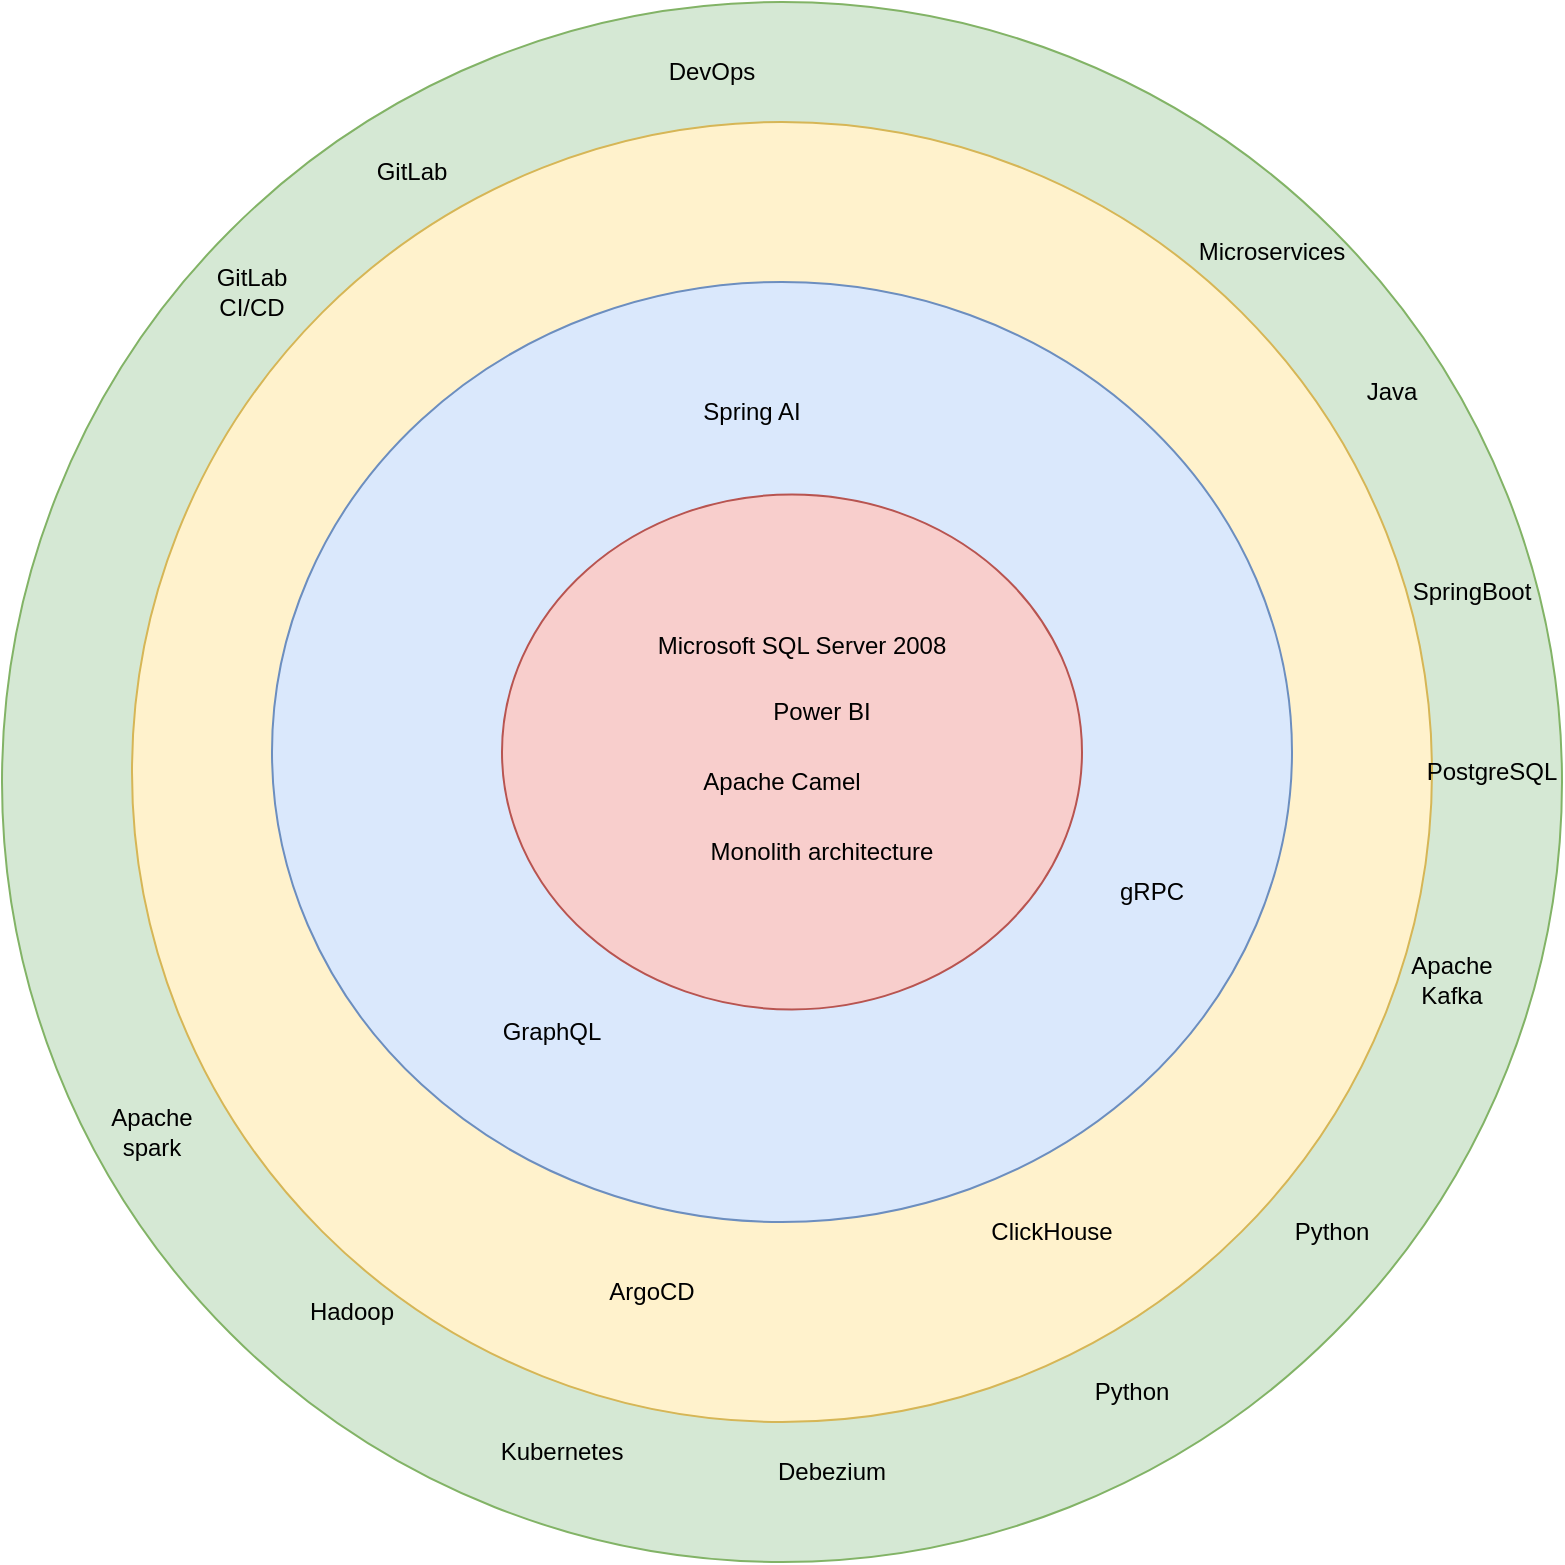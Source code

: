 <mxfile version="28.1.1">
  <diagram name="Страница — 1" id="mdAWhw6fXzkQ5Q9cWVRh">
    <mxGraphModel dx="1653" dy="877" grid="1" gridSize="10" guides="1" tooltips="1" connect="1" arrows="1" fold="1" page="1" pageScale="1" pageWidth="1169" pageHeight="827" math="0" shadow="0">
      <root>
        <mxCell id="0" />
        <mxCell id="1" parent="0" />
        <mxCell id="Eswm_gQQmw046NMw9DQt-1" value="&lt;meta charset=&quot;utf-8&quot;&gt;&lt;span style=&quot;color: rgb(0, 0, 0); font-family: Helvetica; font-size: 12px; font-style: normal; font-variant-ligatures: normal; font-variant-caps: normal; font-weight: 400; letter-spacing: normal; orphans: 2; text-align: center; text-indent: 0px; text-transform: none; widows: 2; word-spacing: 0px; -webkit-text-stroke-width: 0px; white-space: normal; background-color: rgb(236, 236, 236); text-decoration-thickness: initial; text-decoration-style: initial; text-decoration-color: initial; display: inline !important; float: none;&quot;&gt;GitLab&lt;/span&gt;" style="ellipse;whiteSpace=wrap;html=1;aspect=fixed;fillColor=#d5e8d4;strokeColor=#82b366;" vertex="1" parent="1">
          <mxGeometry x="145" y="10" width="780" height="780" as="geometry" />
        </mxCell>
        <mxCell id="Eswm_gQQmw046NMw9DQt-2" value="" style="ellipse;whiteSpace=wrap;html=1;aspect=fixed;fillColor=#fff2cc;strokeColor=#d6b656;" vertex="1" parent="1">
          <mxGeometry x="210" y="70" width="650" height="650" as="geometry" />
        </mxCell>
        <mxCell id="Eswm_gQQmw046NMw9DQt-3" value="" style="ellipse;whiteSpace=wrap;html=1;fillColor=#dae8fc;strokeColor=#6c8ebf;" vertex="1" parent="1">
          <mxGeometry x="280" y="150" width="510" height="470" as="geometry" />
        </mxCell>
        <mxCell id="Eswm_gQQmw046NMw9DQt-4" value="" style="ellipse;whiteSpace=wrap;html=1;fillColor=#f8cecc;strokeColor=#b85450;" vertex="1" parent="1">
          <mxGeometry x="395" y="256.25" width="290" height="257.5" as="geometry" />
        </mxCell>
        <mxCell id="Eswm_gQQmw046NMw9DQt-7" value="&lt;table&gt;&lt;tbody&gt;&lt;tr&gt;&lt;td data-col-size=&quot;md&quot; data-end=&quot;1501&quot; data-start=&quot;1473&quot;&gt;Microsoft SQL Server 2008&lt;/td&gt;&lt;/tr&gt;&lt;/tbody&gt;&lt;/table&gt;&lt;table&gt;&lt;tbody&gt;&lt;tr&gt;&lt;td data-col-size=&quot;md&quot; data-end=&quot;1556&quot; data-start=&quot;1501&quot;&gt;&lt;/td&gt;&lt;/tr&gt;&lt;/tbody&gt;&lt;/table&gt;" style="text;html=1;align=center;verticalAlign=middle;whiteSpace=wrap;rounded=0;" vertex="1" parent="1">
          <mxGeometry x="460" y="320" width="170" height="30" as="geometry" />
        </mxCell>
        <mxCell id="Eswm_gQQmw046NMw9DQt-10" value="Power BI" style="text;html=1;align=center;verticalAlign=middle;whiteSpace=wrap;rounded=0;" vertex="1" parent="1">
          <mxGeometry x="470" y="350" width="170" height="30" as="geometry" />
        </mxCell>
        <mxCell id="Eswm_gQQmw046NMw9DQt-11" value="Apache Camel" style="text;html=1;align=center;verticalAlign=middle;whiteSpace=wrap;rounded=0;" vertex="1" parent="1">
          <mxGeometry x="450" y="385" width="170" height="30" as="geometry" />
        </mxCell>
        <mxCell id="Eswm_gQQmw046NMw9DQt-12" value="GraphQL" style="text;html=1;align=center;verticalAlign=middle;whiteSpace=wrap;rounded=0;" vertex="1" parent="1">
          <mxGeometry x="390" y="510" width="60" height="30" as="geometry" />
        </mxCell>
        <mxCell id="Eswm_gQQmw046NMw9DQt-13" value="gRPC" style="text;html=1;align=center;verticalAlign=middle;whiteSpace=wrap;rounded=0;" vertex="1" parent="1">
          <mxGeometry x="690" y="440" width="60" height="30" as="geometry" />
        </mxCell>
        <mxCell id="Eswm_gQQmw046NMw9DQt-14" value="Spring AI" style="text;html=1;align=center;verticalAlign=middle;whiteSpace=wrap;rounded=0;" vertex="1" parent="1">
          <mxGeometry x="490" y="200" width="60" height="30" as="geometry" />
        </mxCell>
        <mxCell id="Eswm_gQQmw046NMw9DQt-15" value="DevOps" style="text;html=1;align=center;verticalAlign=middle;whiteSpace=wrap;rounded=0;" vertex="1" parent="1">
          <mxGeometry x="470" y="30" width="60" height="30" as="geometry" />
        </mxCell>
        <mxCell id="Eswm_gQQmw046NMw9DQt-16" value="Microservices" style="text;html=1;align=center;verticalAlign=middle;whiteSpace=wrap;rounded=0;" vertex="1" parent="1">
          <mxGeometry x="750" y="120" width="60" height="30" as="geometry" />
        </mxCell>
        <mxCell id="Eswm_gQQmw046NMw9DQt-17" value="Java" style="text;html=1;align=center;verticalAlign=middle;whiteSpace=wrap;rounded=0;" vertex="1" parent="1">
          <mxGeometry x="810" y="190" width="60" height="30" as="geometry" />
        </mxCell>
        <mxCell id="Eswm_gQQmw046NMw9DQt-18" value="SpringBoot" style="text;html=1;align=center;verticalAlign=middle;whiteSpace=wrap;rounded=0;" vertex="1" parent="1">
          <mxGeometry x="850" y="290" width="60" height="30" as="geometry" />
        </mxCell>
        <mxCell id="Eswm_gQQmw046NMw9DQt-19" value="PostgreSQL" style="text;html=1;align=center;verticalAlign=middle;whiteSpace=wrap;rounded=0;" vertex="1" parent="1">
          <mxGeometry x="860" y="380" width="60" height="30" as="geometry" />
        </mxCell>
        <mxCell id="Eswm_gQQmw046NMw9DQt-20" value="Apache Kafka" style="text;html=1;align=center;verticalAlign=middle;whiteSpace=wrap;rounded=0;" vertex="1" parent="1">
          <mxGeometry x="840" y="483.75" width="60" height="30" as="geometry" />
        </mxCell>
        <mxCell id="Eswm_gQQmw046NMw9DQt-21" value="Python" style="text;html=1;align=center;verticalAlign=middle;whiteSpace=wrap;rounded=0;" vertex="1" parent="1">
          <mxGeometry x="780" y="610" width="60" height="30" as="geometry" />
        </mxCell>
        <mxCell id="Eswm_gQQmw046NMw9DQt-22" value="Python" style="text;html=1;align=center;verticalAlign=middle;whiteSpace=wrap;rounded=0;" vertex="1" parent="1">
          <mxGeometry x="680" y="690" width="60" height="30" as="geometry" />
        </mxCell>
        <mxCell id="Eswm_gQQmw046NMw9DQt-23" value="ClickHouse" style="text;html=1;align=center;verticalAlign=middle;whiteSpace=wrap;rounded=0;" vertex="1" parent="1">
          <mxGeometry x="640" y="610" width="60" height="30" as="geometry" />
        </mxCell>
        <mxCell id="Eswm_gQQmw046NMw9DQt-24" value="Debezium" style="text;html=1;align=center;verticalAlign=middle;whiteSpace=wrap;rounded=0;" vertex="1" parent="1">
          <mxGeometry x="530" y="730" width="60" height="30" as="geometry" />
        </mxCell>
        <mxCell id="Eswm_gQQmw046NMw9DQt-25" value="Kubernetes" style="text;html=1;align=center;verticalAlign=middle;whiteSpace=wrap;rounded=0;" vertex="1" parent="1">
          <mxGeometry x="395" y="720" width="60" height="30" as="geometry" />
        </mxCell>
        <mxCell id="Eswm_gQQmw046NMw9DQt-26" value="ArgoCD" style="text;html=1;align=center;verticalAlign=middle;whiteSpace=wrap;rounded=0;" vertex="1" parent="1">
          <mxGeometry x="440" y="640" width="60" height="30" as="geometry" />
        </mxCell>
        <mxCell id="Eswm_gQQmw046NMw9DQt-28" value="Hadoop" style="text;html=1;align=center;verticalAlign=middle;whiteSpace=wrap;rounded=0;" vertex="1" parent="1">
          <mxGeometry x="290" y="650" width="60" height="30" as="geometry" />
        </mxCell>
        <mxCell id="Eswm_gQQmw046NMw9DQt-29" value="Apache spark" style="text;html=1;align=center;verticalAlign=middle;whiteSpace=wrap;rounded=0;" vertex="1" parent="1">
          <mxGeometry x="190" y="560" width="60" height="30" as="geometry" />
        </mxCell>
        <mxCell id="Eswm_gQQmw046NMw9DQt-30" value="GitLab" style="text;html=1;align=center;verticalAlign=middle;whiteSpace=wrap;rounded=0;" vertex="1" parent="1">
          <mxGeometry x="320" y="80" width="60" height="30" as="geometry" />
        </mxCell>
        <mxCell id="Eswm_gQQmw046NMw9DQt-31" value="GitLab CI/CD" style="text;html=1;align=center;verticalAlign=middle;whiteSpace=wrap;rounded=0;" vertex="1" parent="1">
          <mxGeometry x="240" y="140" width="60" height="30" as="geometry" />
        </mxCell>
        <mxCell id="Eswm_gQQmw046NMw9DQt-32" value="Monolith architecture" style="text;html=1;align=center;verticalAlign=middle;whiteSpace=wrap;rounded=0;" vertex="1" parent="1">
          <mxGeometry x="470" y="420" width="170" height="30" as="geometry" />
        </mxCell>
      </root>
    </mxGraphModel>
  </diagram>
</mxfile>
